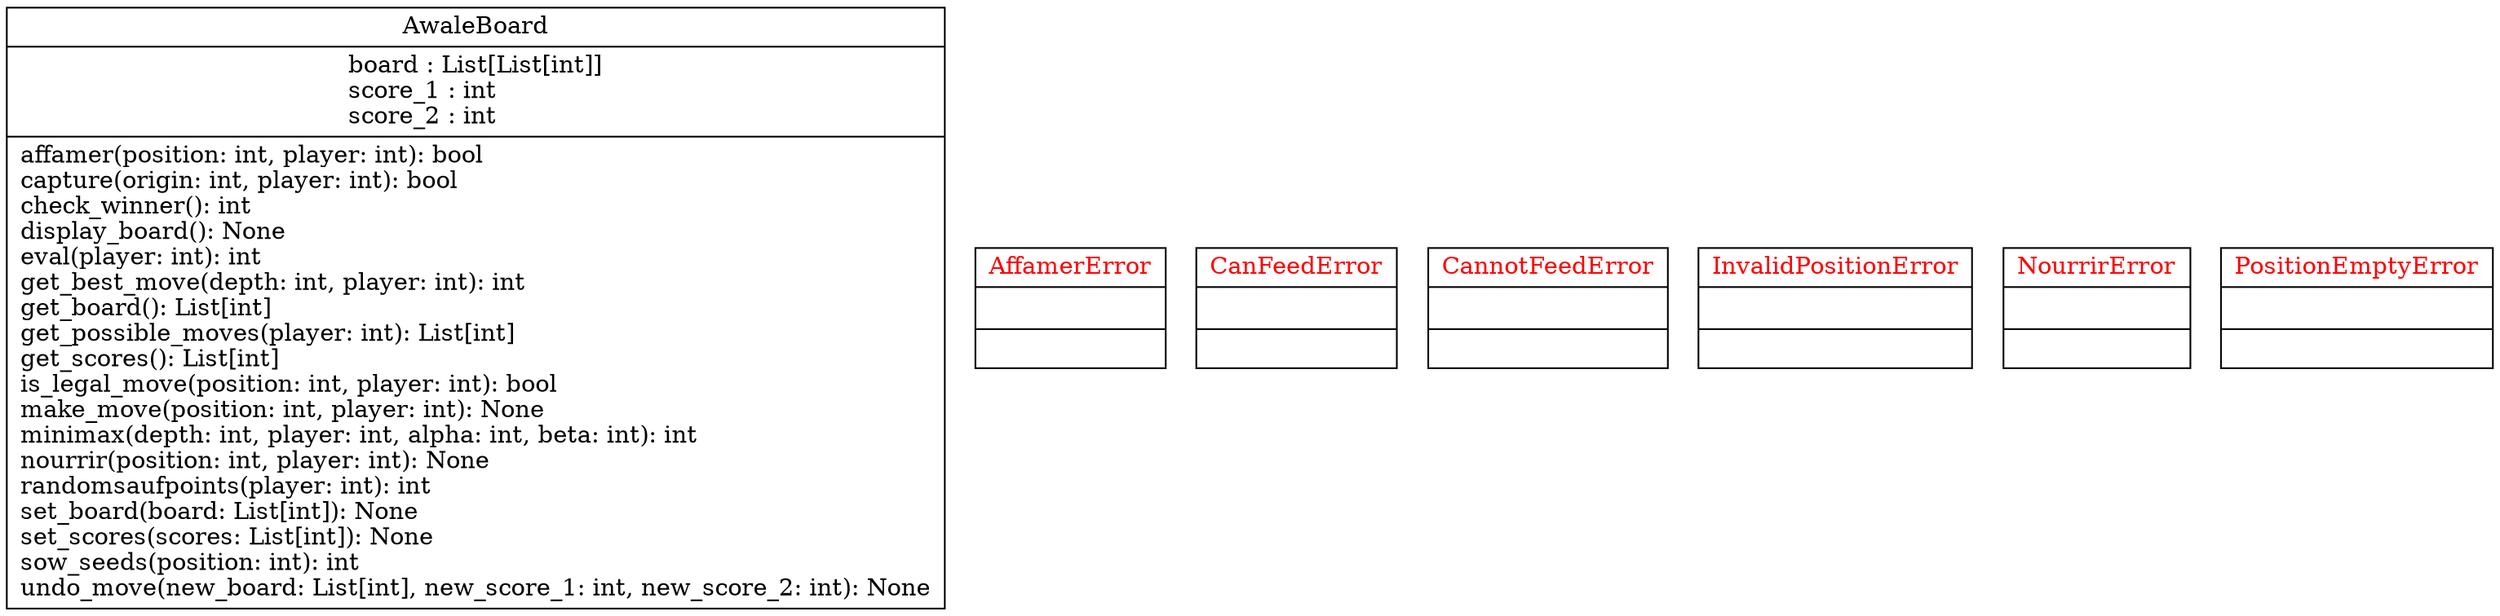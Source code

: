 digraph "classes_Awale" {
rankdir=BT
charset="utf-8"
"awaleboard.AwaleBoard" [color="black", fontcolor="black", label=<{AwaleBoard|board : List[List[int]]<br ALIGN="LEFT"/>score_1 : int<br ALIGN="LEFT"/>score_2 : int<br ALIGN="LEFT"/>|affamer(position: int, player: int): bool<br ALIGN="LEFT"/>capture(origin: int, player: int): bool<br ALIGN="LEFT"/>check_winner(): int<br ALIGN="LEFT"/>display_board(): None<br ALIGN="LEFT"/>eval(player: int): int<br ALIGN="LEFT"/>get_best_move(depth: int, player: int): int<br ALIGN="LEFT"/>get_board(): List[int]<br ALIGN="LEFT"/>get_possible_moves(player: int): List[int]<br ALIGN="LEFT"/>get_scores(): List[int]<br ALIGN="LEFT"/>is_legal_move(position: int, player: int): bool<br ALIGN="LEFT"/>make_move(position: int, player: int): None<br ALIGN="LEFT"/>minimax(depth: int, player: int, alpha: int, beta: int): int<br ALIGN="LEFT"/>nourrir(position: int, player: int): None<br ALIGN="LEFT"/>randomsaufpoints(player: int): int<br ALIGN="LEFT"/>set_board(board: List[int]): None<br ALIGN="LEFT"/>set_scores(scores: List[int]): None<br ALIGN="LEFT"/>sow_seeds(position: int): int<br ALIGN="LEFT"/>undo_move(new_board: List[int], new_score_1: int, new_score_2: int): None<br ALIGN="LEFT"/>}>, shape="record", style="solid"];
"awaleboard.AffamerError" [color="black", fontcolor="red", label=<{AffamerError|<br ALIGN="LEFT"/>|}>, shape="record", style="solid"];
"awaleboard.CanFeedError" [color="black", fontcolor="red", label=<{CanFeedError|<br ALIGN="LEFT"/>|}>, shape="record", style="solid"];
"awaleboard.CannotFeedError" [color="black", fontcolor="red", label=<{CannotFeedError|<br ALIGN="LEFT"/>|}>, shape="record", style="solid"];
"awaleboard.InvalidPositionError" [color="black", fontcolor="red", label=<{InvalidPositionError|<br ALIGN="LEFT"/>|}>, shape="record", style="solid"];
"awaleboard.NourrirError" [color="black", fontcolor="red", label=<{NourrirError|<br ALIGN="LEFT"/>|}>, shape="record", style="solid"];
"awaleboard.PositionEmptyError" [color="black", fontcolor="red", label=<{PositionEmptyError|<br ALIGN="LEFT"/>|}>, shape="record", style="solid"];
}
